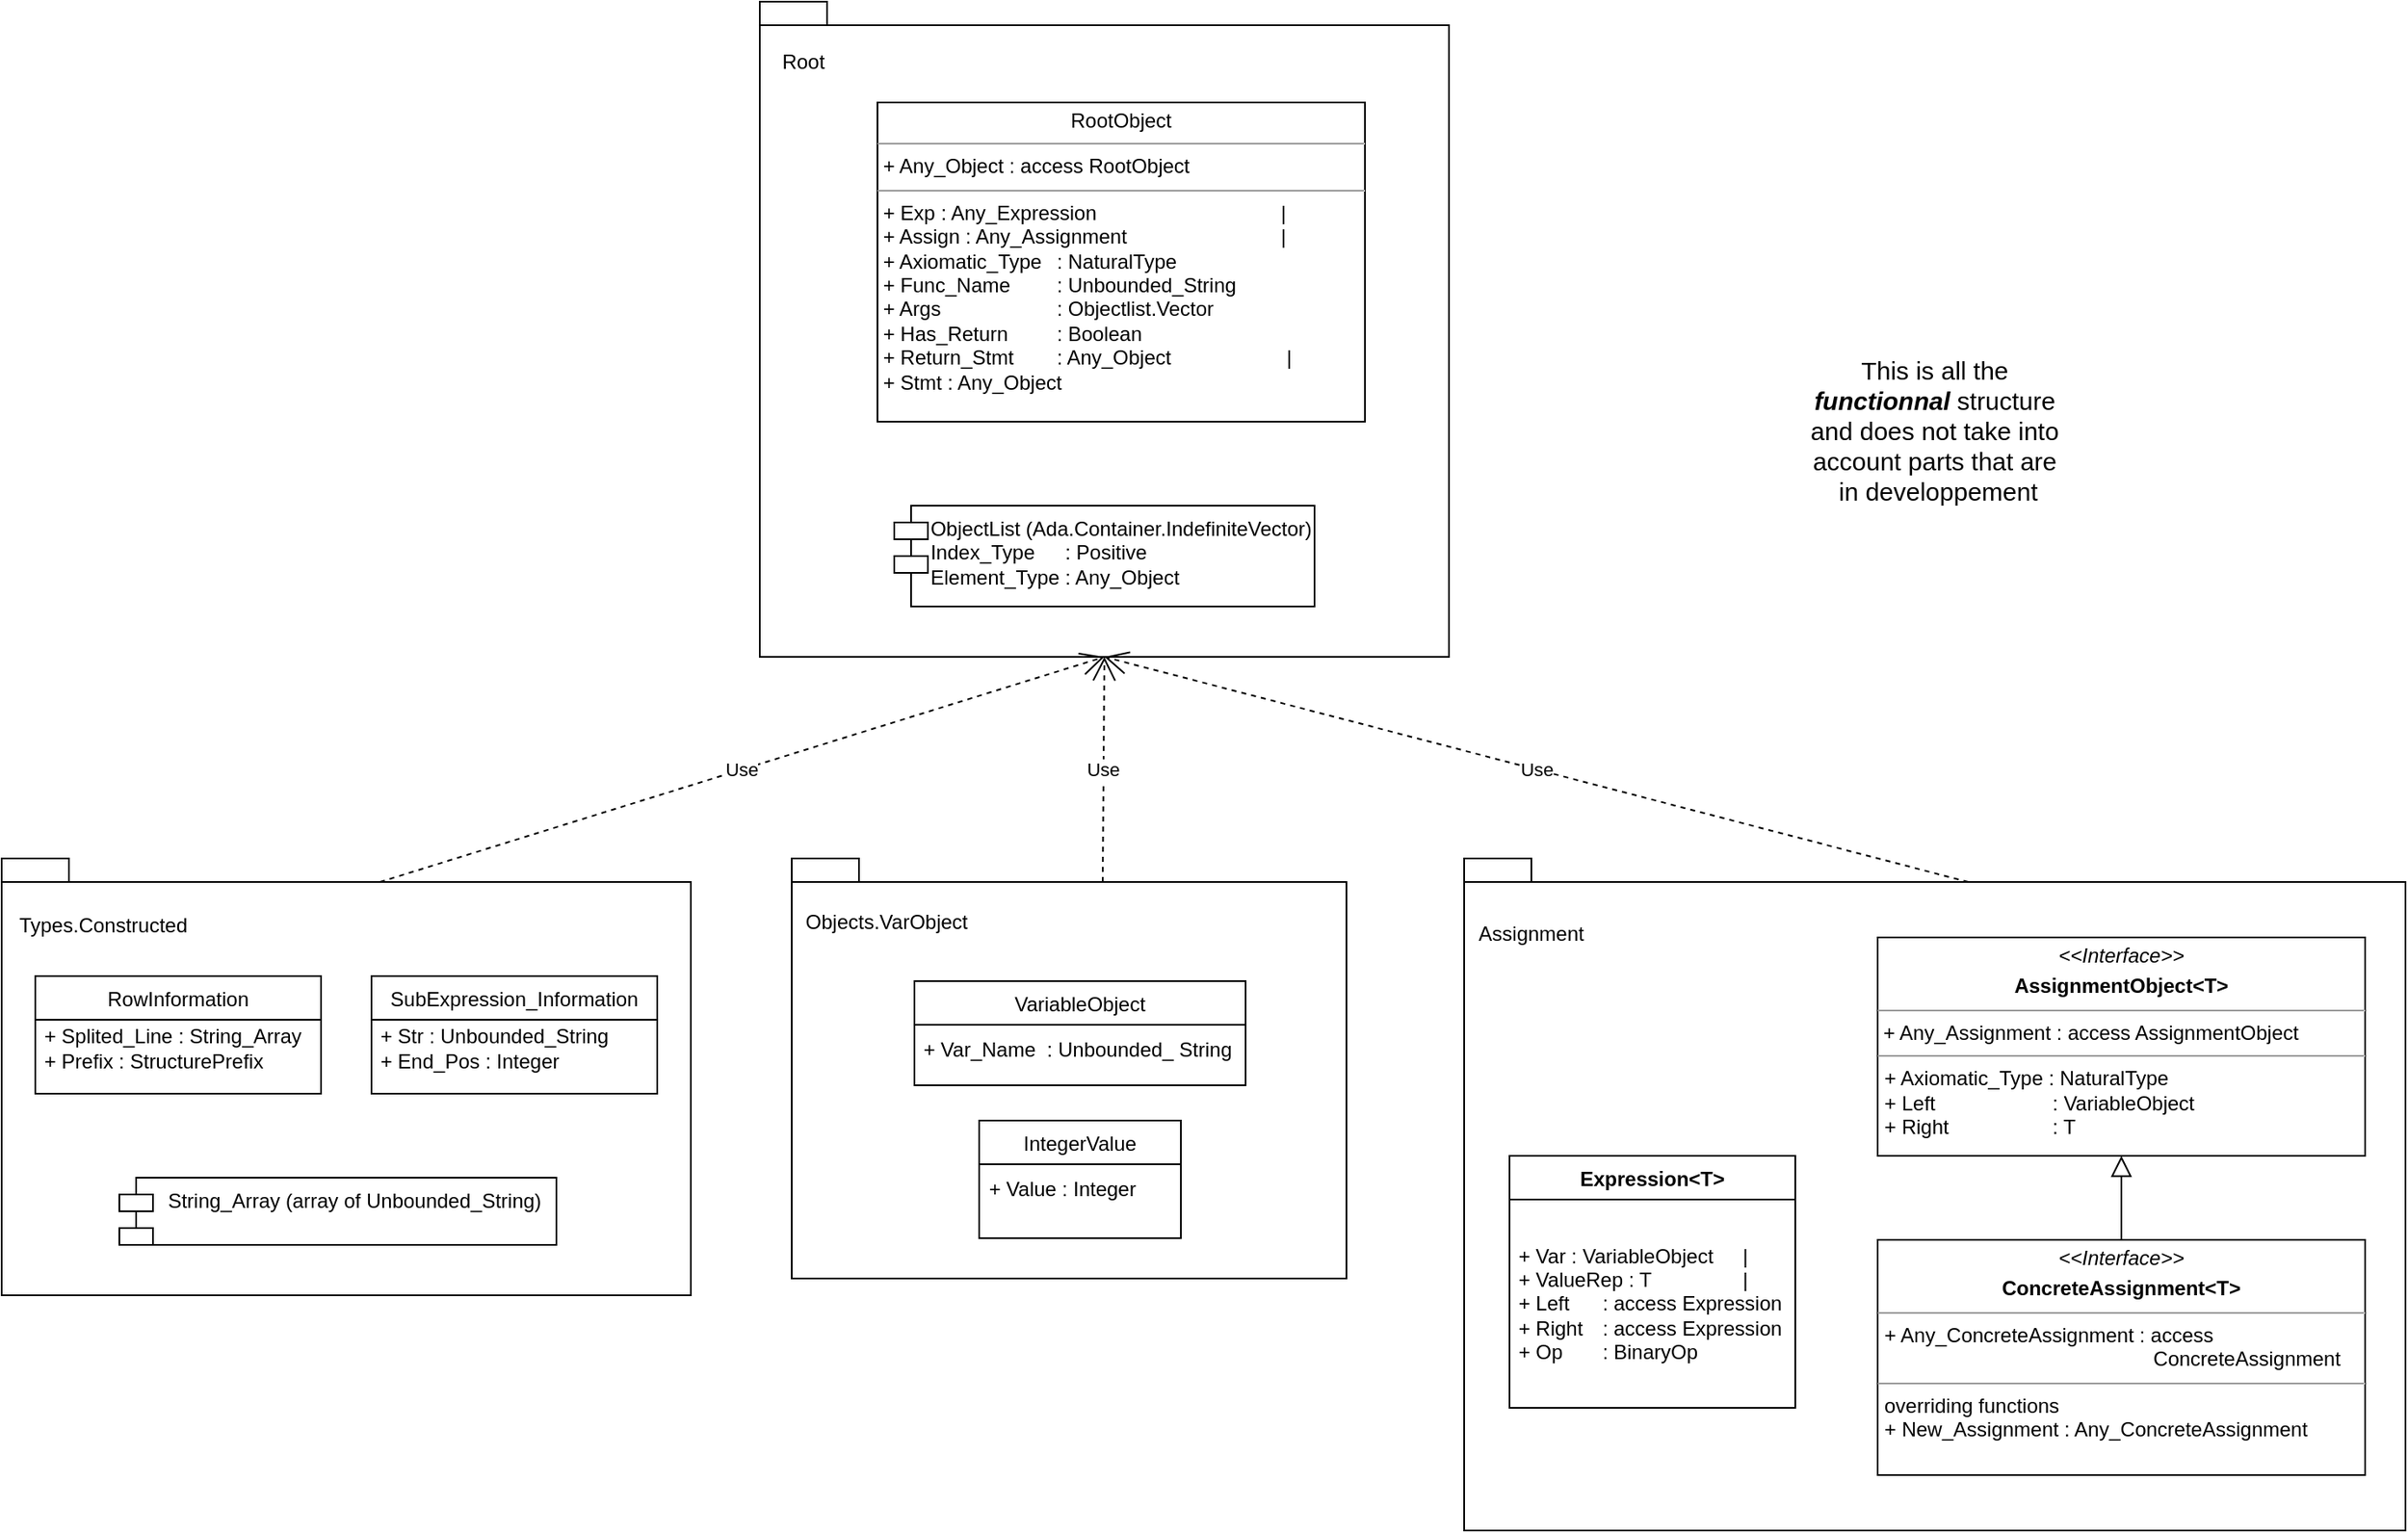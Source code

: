 <mxfile version="23.1.5" type="device">
  <diagram id="C5RBs43oDa-KdzZeNtuy" name="Page-1">
    <mxGraphModel dx="2261" dy="1905" grid="1" gridSize="10" guides="1" tooltips="1" connect="1" arrows="1" fold="1" page="1" pageScale="1" pageWidth="827" pageHeight="1169" math="0" shadow="0">
      <root>
        <mxCell id="WIyWlLk6GJQsqaUBKTNV-0" />
        <mxCell id="WIyWlLk6GJQsqaUBKTNV-1" parent="WIyWlLk6GJQsqaUBKTNV-0" />
        <mxCell id="4SX_cs-ivBIJtWo8Ka52-0" value="&lt;div&gt;&lt;font style=&quot;font-size: 15px;&quot;&gt;This is all the &lt;i&gt;&lt;br&gt;&lt;/i&gt;&lt;/font&gt;&lt;/div&gt;&lt;div&gt;&lt;font style=&quot;font-size: 15px;&quot;&gt;&lt;i&gt;&lt;b&gt;functionnal&lt;/b&gt;&lt;/i&gt; structure&lt;/font&gt;&lt;/div&gt;&lt;div&gt;&lt;font style=&quot;font-size: 15px;&quot;&gt;&amp;nbsp;and does not take into&amp;nbsp;&lt;/font&gt;&lt;/div&gt;&lt;div&gt;&lt;font style=&quot;font-size: 15px;&quot;&gt;account parts that are&lt;/font&gt;&lt;/div&gt;&lt;div&gt;&lt;font style=&quot;font-size: 15px;&quot;&gt;&amp;nbsp;in developpement&lt;br&gt;&lt;/font&gt;&lt;/div&gt;" style="text;html=1;strokeColor=none;fillColor=none;align=center;verticalAlign=middle;whiteSpace=wrap;rounded=0;" parent="WIyWlLk6GJQsqaUBKTNV-1" vertex="1">
          <mxGeometry x="360" y="170" width="180" height="130" as="geometry" />
        </mxCell>
        <mxCell id="jFYWI_0gsKg0YVmaHjyc-5" value="" style="group" vertex="1" connectable="0" parent="WIyWlLk6GJQsqaUBKTNV-1">
          <mxGeometry x="170" y="490" width="560" height="400" as="geometry" />
        </mxCell>
        <mxCell id="AUc6TRlIZnTsOmGpQpbI-6" value="" style="group;movable=1;resizable=1;rotatable=1;deletable=1;editable=1;locked=0;connectable=1;" parent="jFYWI_0gsKg0YVmaHjyc-5" vertex="1" connectable="0">
          <mxGeometry width="560" height="400" as="geometry" />
        </mxCell>
        <mxCell id="AUc6TRlIZnTsOmGpQpbI-4" value="" style="shape=folder;fontStyle=1;spacingTop=10;tabWidth=40;tabHeight=14;tabPosition=left;html=1;whiteSpace=wrap;" parent="AUc6TRlIZnTsOmGpQpbI-6" vertex="1">
          <mxGeometry width="560" height="400" as="geometry" />
        </mxCell>
        <mxCell id="AUc6TRlIZnTsOmGpQpbI-5" value="Assignment" style="text;html=1;align=center;verticalAlign=middle;whiteSpace=wrap;rounded=0;" parent="AUc6TRlIZnTsOmGpQpbI-6" vertex="1">
          <mxGeometry x="10" y="30" width="60" height="30" as="geometry" />
        </mxCell>
        <mxCell id="4SX_cs-ivBIJtWo8Ka52-19" value="&lt;p style=&quot;margin:0px;margin-top:4px;text-align:center;&quot;&gt;&lt;i&gt;&amp;lt;&amp;lt;Interface&amp;gt;&amp;gt;&lt;/i&gt;&lt;/p&gt;&lt;p style=&quot;margin:0px;margin-top:4px;text-align:center;&quot;&gt;&lt;b&gt;AssignmentObject&amp;lt;T&amp;gt;&lt;/b&gt;&lt;br&gt;&lt;/p&gt;&lt;hr size=&quot;1&quot;&gt;&amp;nbsp;+ Any_Assignment : access AssignmentObject&lt;br&gt;&lt;hr size=&quot;1&quot;&gt;&lt;p style=&quot;margin:0px;margin-left:4px;&quot;&gt;+ Axiomatic_Type : NaturalType&lt;br&gt;+ Left&lt;span style=&quot;white-space: pre;&quot;&gt;&#x9;&lt;/span&gt;&lt;span style=&quot;white-space: pre;&quot;&gt;&#x9;&lt;/span&gt;&amp;nbsp;&amp;nbsp;&amp;nbsp;&amp;nbsp;&amp;nbsp; : VariableObject&lt;/p&gt;&lt;p style=&quot;margin:0px;margin-left:4px;&quot;&gt;+ Right&lt;span style=&quot;white-space: pre;&quot;&gt;&#x9;&lt;/span&gt;&lt;span style=&quot;white-space: pre;&quot;&gt;&#x9;&lt;/span&gt;&amp;nbsp;&amp;nbsp;&amp;nbsp;&amp;nbsp;&amp;nbsp; : T&lt;br&gt;&lt;/p&gt;" style="verticalAlign=top;align=left;overflow=fill;fontSize=12;fontFamily=Helvetica;html=1;whiteSpace=wrap;movable=1;resizable=1;rotatable=1;deletable=1;editable=1;locked=0;connectable=1;" parent="jFYWI_0gsKg0YVmaHjyc-5" vertex="1">
          <mxGeometry x="246" y="47" width="290" height="130" as="geometry" />
        </mxCell>
        <mxCell id="4SX_cs-ivBIJtWo8Ka52-22" value="&lt;p style=&quot;margin:0px;margin-top:4px;text-align:center;&quot;&gt;&lt;i&gt;&amp;lt;&amp;lt;Interface&amp;gt;&amp;gt;&lt;/i&gt;&lt;/p&gt;&lt;p style=&quot;margin:0px;margin-top:4px;text-align:center;&quot;&gt;&lt;b&gt;ConcreteAssignment&amp;lt;T&amp;gt;&lt;/b&gt;&lt;br&gt;&lt;/p&gt;&lt;hr size=&quot;1&quot;&gt;&lt;p style=&quot;margin:0px;margin-left:4px;&quot;&gt;+ Any_ConcreteAssignment : access &lt;span style=&quot;white-space: pre;&quot;&gt;&#x9;&lt;/span&gt;&lt;span style=&quot;white-space: pre;&quot;&gt;&#x9;&lt;/span&gt;&lt;span style=&quot;white-space: pre;&quot;&gt;&#x9;&lt;/span&gt;&lt;span style=&quot;white-space: pre;&quot;&gt;&#x9;&lt;/span&gt;&lt;span style=&quot;white-space: pre;&quot;&gt;&#x9;&lt;/span&gt;&lt;span style=&quot;white-space: pre;&quot;&gt;&#x9;&lt;/span&gt;ConcreteAssignment&lt;br&gt;&lt;/p&gt;&lt;hr size=&quot;1&quot;&gt;&lt;p style=&quot;margin:0px;margin-left:4px;&quot;&gt;overriding functions&lt;br&gt;+ New_Assignment : Any_ConcreteAssignment&lt;br&gt;&lt;/p&gt;" style="verticalAlign=top;align=left;overflow=fill;fontSize=12;fontFamily=Helvetica;html=1;whiteSpace=wrap;movable=1;resizable=1;rotatable=1;deletable=1;editable=1;locked=0;connectable=1;" parent="jFYWI_0gsKg0YVmaHjyc-5" vertex="1">
          <mxGeometry x="246" y="227" width="290" height="140" as="geometry" />
        </mxCell>
        <mxCell id="AUc6TRlIZnTsOmGpQpbI-0" value="Expression&lt;T&gt;" style="swimlane;fontStyle=1;align=center;verticalAlign=top;childLayout=stackLayout;horizontal=1;startSize=26;horizontalStack=0;resizeParent=1;resizeLast=0;collapsible=1;marginBottom=0;rounded=0;shadow=0;strokeWidth=1;movable=1;resizable=1;rotatable=1;deletable=1;editable=1;locked=0;connectable=1;" parent="jFYWI_0gsKg0YVmaHjyc-5" vertex="1">
          <mxGeometry x="27" y="177" width="170" height="150" as="geometry">
            <mxRectangle x="130" y="380" width="160" height="26" as="alternateBounds" />
          </mxGeometry>
        </mxCell>
        <mxCell id="AUc6TRlIZnTsOmGpQpbI-1" value="&lt;div align=&quot;left&quot;&gt;&amp;nbsp;+ Var : VariableObject &lt;span style=&quot;white-space: pre;&quot;&gt;&#x9;&lt;/span&gt; |&lt;/div&gt;&lt;div align=&quot;left&quot;&gt;&amp;nbsp;+ ValueRep : T&lt;span style=&quot;white-space: pre;&quot;&gt;&#x9;&lt;/span&gt;&lt;span style=&quot;white-space: pre;&quot;&gt;&#x9;&lt;/span&gt; |&lt;/div&gt;&lt;div align=&quot;left&quot;&gt;&amp;nbsp;+ Left&lt;span style=&quot;white-space: pre;&quot;&gt;&#x9;&lt;/span&gt;: access Expression&lt;br&gt;&lt;/div&gt;&lt;div align=&quot;left&quot;&gt;&amp;nbsp;+ Right &lt;span style=&quot;white-space: pre;&quot;&gt;&#x9;&lt;/span&gt;: access Expression&lt;br&gt;&lt;/div&gt;&lt;div align=&quot;left&quot;&gt;&amp;nbsp;+ Op&amp;nbsp;&amp;nbsp;&amp;nbsp;&amp;nbsp; &lt;span style=&quot;white-space: pre;&quot;&gt;&#x9;&lt;/span&gt;: BinaryOp&lt;br&gt;&lt;/div&gt;" style="text;html=1;strokeColor=none;fillColor=none;align=left;verticalAlign=middle;whiteSpace=wrap;rounded=0;" parent="AUc6TRlIZnTsOmGpQpbI-0" vertex="1">
          <mxGeometry y="26" width="170" height="124" as="geometry" />
        </mxCell>
        <mxCell id="4SX_cs-ivBIJtWo8Ka52-21" value="" style="endArrow=block;endSize=10;endFill=0;shadow=0;strokeWidth=1;rounded=0;edgeStyle=elbowEdgeStyle;elbow=vertical;entryX=0.5;entryY=1;entryDx=0;entryDy=0;exitX=0.5;exitY=0;exitDx=0;exitDy=0;" parent="jFYWI_0gsKg0YVmaHjyc-5" source="4SX_cs-ivBIJtWo8Ka52-22" target="4SX_cs-ivBIJtWo8Ka52-19" edge="1">
          <mxGeometry width="160" relative="1" as="geometry">
            <mxPoint x="539" y="620" as="sourcePoint" />
            <mxPoint x="549" y="550" as="targetPoint" />
          </mxGeometry>
        </mxCell>
        <mxCell id="jFYWI_0gsKg0YVmaHjyc-7" value="" style="group" vertex="1" connectable="0" parent="WIyWlLk6GJQsqaUBKTNV-1">
          <mxGeometry x="-230" y="490" width="330" height="250" as="geometry" />
        </mxCell>
        <mxCell id="jFYWI_0gsKg0YVmaHjyc-6" value="VarObject" style="text;html=1;align=center;verticalAlign=middle;whiteSpace=wrap;rounded=0;" vertex="1" parent="jFYWI_0gsKg0YVmaHjyc-7">
          <mxGeometry x="13" y="29" width="60" height="30" as="geometry" />
        </mxCell>
        <mxCell id="jFYWI_0gsKg0YVmaHjyc-41" value="" style="group" vertex="1" connectable="0" parent="jFYWI_0gsKg0YVmaHjyc-7">
          <mxGeometry width="330" height="250" as="geometry" />
        </mxCell>
        <mxCell id="jFYWI_0gsKg0YVmaHjyc-4" value="" style="shape=folder;fontStyle=1;spacingTop=10;tabWidth=40;tabHeight=14;tabPosition=left;html=1;whiteSpace=wrap;" vertex="1" parent="jFYWI_0gsKg0YVmaHjyc-41">
          <mxGeometry width="330" height="250" as="geometry" />
        </mxCell>
        <mxCell id="VWhAbEDihCI9PPLAEe9m-2" value="VariableObject" style="swimlane;fontStyle=0;align=center;verticalAlign=top;childLayout=stackLayout;horizontal=1;startSize=26;horizontalStack=0;resizeParent=1;resizeLast=0;collapsible=1;marginBottom=0;rounded=0;shadow=0;strokeWidth=1;" parent="jFYWI_0gsKg0YVmaHjyc-41" vertex="1">
          <mxGeometry x="73" y="73" width="197" height="62" as="geometry">
            <mxRectangle x="130" y="380" width="160" height="26" as="alternateBounds" />
          </mxGeometry>
        </mxCell>
        <mxCell id="VWhAbEDihCI9PPLAEe9m-12" value="&amp;nbsp;+ Var_Name&amp;nbsp; : Unbounded_ String" style="text;html=1;strokeColor=none;fillColor=none;align=left;verticalAlign=middle;whiteSpace=wrap;rounded=0;container=0;" parent="VWhAbEDihCI9PPLAEe9m-2" vertex="1">
          <mxGeometry y="26" width="197" height="30" as="geometry" />
        </mxCell>
        <mxCell id="VWhAbEDihCI9PPLAEe9m-6" value="IntegerValue" style="swimlane;fontStyle=0;align=center;verticalAlign=top;childLayout=stackLayout;horizontal=1;startSize=26;horizontalStack=0;resizeParent=1;resizeLast=0;collapsible=1;marginBottom=0;rounded=0;shadow=0;strokeWidth=1;container=0;" parent="jFYWI_0gsKg0YVmaHjyc-41" vertex="1">
          <mxGeometry x="111.5" y="156" width="120" height="70" as="geometry">
            <mxRectangle x="130" y="380" width="160" height="26" as="alternateBounds" />
          </mxGeometry>
        </mxCell>
        <mxCell id="VWhAbEDihCI9PPLAEe9m-13" value="&lt;div align=&quot;left&quot;&gt;&amp;nbsp;+ Value : Integer&lt;/div&gt;" style="text;html=1;strokeColor=none;fillColor=none;align=left;verticalAlign=middle;whiteSpace=wrap;rounded=0;" parent="VWhAbEDihCI9PPLAEe9m-6" vertex="1">
          <mxGeometry y="26" width="120" height="30" as="geometry" />
        </mxCell>
        <mxCell id="jFYWI_0gsKg0YVmaHjyc-42" value="Objects.VarObject" style="text;html=1;align=center;verticalAlign=middle;whiteSpace=wrap;rounded=0;" vertex="1" parent="jFYWI_0gsKg0YVmaHjyc-41">
          <mxGeometry x="13" y="23" width="87" height="30" as="geometry" />
        </mxCell>
        <mxCell id="jFYWI_0gsKg0YVmaHjyc-18" value="" style="group" vertex="1" connectable="0" parent="WIyWlLk6GJQsqaUBKTNV-1">
          <mxGeometry x="-253" y="-20" width="414" height="390" as="geometry" />
        </mxCell>
        <mxCell id="jFYWI_0gsKg0YVmaHjyc-15" value="package" style="shape=folder;fontStyle=1;spacingTop=10;tabWidth=40;tabHeight=14;tabPosition=left;html=1;whiteSpace=wrap;" vertex="1" parent="jFYWI_0gsKg0YVmaHjyc-18">
          <mxGeometry x="4" width="410" height="390" as="geometry" />
        </mxCell>
        <mxCell id="jFYWI_0gsKg0YVmaHjyc-14" value="&lt;p style=&quot;margin:0px;margin-top:4px;text-align:center;&quot;&gt;RootObject&lt;br&gt;&lt;/p&gt;&lt;hr size=&quot;1&quot;&gt;&amp;nbsp;+ Any_Object : access RootObject&lt;br&gt;&lt;hr size=&quot;1&quot;&gt;&amp;nbsp;+ Exp : Any_Expression &lt;span style=&quot;white-space: pre;&quot;&gt;&#x9;&lt;/span&gt;&lt;span style=&quot;white-space: pre;&quot;&gt;&#x9;&lt;/span&gt;&lt;span style=&quot;white-space: pre;&quot;&gt;&#x9;&lt;/span&gt;&lt;span style=&quot;white-space: pre;&quot;&gt;&#x9;&lt;/span&gt;|&lt;br&gt;&amp;nbsp;+ Assign : Any_Assignment &lt;span style=&quot;white-space: pre;&quot;&gt;&#x9;&lt;/span&gt;&lt;span style=&quot;white-space: pre;&quot;&gt;&#x9;&lt;/span&gt;&lt;span style=&quot;white-space: pre;&quot;&gt;&#x9;&lt;/span&gt;&lt;span style=&quot;white-space: pre;&quot;&gt;&#x9;&lt;/span&gt;| &lt;br&gt;&amp;nbsp;+ Axiomatic_Type &lt;span style=&quot;white-space: pre;&quot;&gt;&#x9;&lt;/span&gt;: NaturalType&lt;br&gt;&amp;nbsp;+ Func_Name &lt;span style=&quot;white-space: pre;&quot;&gt;&#x9;&lt;/span&gt;: Unbounded_String&lt;br&gt;&amp;nbsp;+ Args &lt;span style=&quot;white-space: pre;&quot;&gt;&#x9;&lt;/span&gt;&lt;span style=&quot;white-space: pre;&quot;&gt;&#x9;&lt;/span&gt;&lt;span style=&quot;white-space: pre;&quot;&gt;&#x9;&lt;/span&gt;: Objectlist.Vector&lt;br&gt;&amp;nbsp;+ Has_Return &lt;span style=&quot;white-space: pre;&quot;&gt;&#x9;&lt;/span&gt;: Boolean&lt;br&gt;&amp;nbsp;+ Return_Stmt &lt;span style=&quot;white-space: pre;&quot;&gt;&#x9;&lt;/span&gt;: Any_Object&lt;span style=&quot;white-space: pre;&quot;&gt;&#x9;&lt;/span&gt;&lt;span style=&quot;white-space: pre;&quot;&gt;&#x9;&lt;/span&gt;&lt;span style=&quot;white-space: pre;&quot;&gt;&#x9;&lt;/span&gt; |&lt;br&gt;&amp;nbsp;+ Stmt : Any_Object" style="verticalAlign=top;align=left;overflow=fill;fontSize=12;fontFamily=Helvetica;html=1;whiteSpace=wrap;movable=1;resizable=1;rotatable=1;deletable=1;editable=1;locked=0;connectable=1;" vertex="1" parent="jFYWI_0gsKg0YVmaHjyc-18">
          <mxGeometry x="74" y="60" width="290" height="190" as="geometry" />
        </mxCell>
        <mxCell id="jFYWI_0gsKg0YVmaHjyc-16" value="ObjectList (Ada.Container.IndefiniteVector)&lt;br&gt;&lt;div align=&quot;left&quot;&gt;Index_Type &lt;span style=&quot;white-space: pre;&quot;&gt;&#x9;&lt;/span&gt;: Positive&lt;br&gt;Element_Type : Any_Object&lt;br&gt;&lt;/div&gt;" style="shape=module;align=left;spacingLeft=20;align=center;verticalAlign=top;whiteSpace=wrap;html=1;" vertex="1" parent="jFYWI_0gsKg0YVmaHjyc-18">
          <mxGeometry x="84" y="300" width="250" height="60" as="geometry" />
        </mxCell>
        <mxCell id="jFYWI_0gsKg0YVmaHjyc-17" value="Root" style="text;html=1;align=center;verticalAlign=middle;whiteSpace=wrap;rounded=0;" vertex="1" parent="jFYWI_0gsKg0YVmaHjyc-18">
          <mxGeometry y="26" width="60" height="20" as="geometry" />
        </mxCell>
        <mxCell id="jFYWI_0gsKg0YVmaHjyc-19" value="Use" style="endArrow=open;endSize=12;dashed=1;html=1;rounded=0;exitX=0;exitY=0;exitDx=300;exitDy=14;exitPerimeter=0;entryX=0.5;entryY=1;entryDx=0;entryDy=0;entryPerimeter=0;" edge="1" parent="WIyWlLk6GJQsqaUBKTNV-1" source="AUc6TRlIZnTsOmGpQpbI-4" target="jFYWI_0gsKg0YVmaHjyc-15">
          <mxGeometry width="160" relative="1" as="geometry">
            <mxPoint x="210" y="380" as="sourcePoint" />
            <mxPoint x="-50" y="380" as="targetPoint" />
          </mxGeometry>
        </mxCell>
        <mxCell id="jFYWI_0gsKg0YVmaHjyc-20" value="Use" style="endArrow=open;endSize=12;dashed=1;html=1;rounded=0;exitX=0;exitY=0;exitDx=185;exitDy=14;exitPerimeter=0;entryX=0.5;entryY=1;entryDx=0;entryDy=0;entryPerimeter=0;" edge="1" parent="WIyWlLk6GJQsqaUBKTNV-1" source="jFYWI_0gsKg0YVmaHjyc-4" target="jFYWI_0gsKg0YVmaHjyc-15">
          <mxGeometry width="160" relative="1" as="geometry">
            <mxPoint x="210" y="380" as="sourcePoint" />
            <mxPoint x="370" y="380" as="targetPoint" />
          </mxGeometry>
        </mxCell>
        <mxCell id="jFYWI_0gsKg0YVmaHjyc-39" value="" style="group" vertex="1" connectable="0" parent="WIyWlLk6GJQsqaUBKTNV-1">
          <mxGeometry x="-700" y="490" width="410" height="260" as="geometry" />
        </mxCell>
        <mxCell id="jFYWI_0gsKg0YVmaHjyc-21" value="" style="shape=folder;fontStyle=1;spacingTop=10;tabWidth=40;tabHeight=14;tabPosition=left;html=1;whiteSpace=wrap;" vertex="1" parent="jFYWI_0gsKg0YVmaHjyc-39">
          <mxGeometry width="410" height="260" as="geometry" />
        </mxCell>
        <mxCell id="jFYWI_0gsKg0YVmaHjyc-31" value="RowInformation" style="swimlane;fontStyle=0;align=center;verticalAlign=top;childLayout=stackLayout;horizontal=1;startSize=26;horizontalStack=0;resizeParent=1;resizeLast=0;collapsible=1;marginBottom=0;rounded=0;shadow=0;strokeWidth=1;" vertex="1" parent="jFYWI_0gsKg0YVmaHjyc-39">
          <mxGeometry x="20" y="70" width="170" height="70" as="geometry">
            <mxRectangle x="130" y="380" width="160" height="26" as="alternateBounds" />
          </mxGeometry>
        </mxCell>
        <mxCell id="jFYWI_0gsKg0YVmaHjyc-32" value="&lt;div align=&quot;left&quot;&gt;&amp;nbsp;+ Splited_Line : String_Array &lt;br&gt;&amp;nbsp;+ Prefix : StructurePrefix&lt;/div&gt;" style="text;html=1;strokeColor=none;fillColor=none;align=left;verticalAlign=middle;whiteSpace=wrap;rounded=0;" vertex="1" parent="jFYWI_0gsKg0YVmaHjyc-31">
          <mxGeometry y="26" width="170" height="34" as="geometry" />
        </mxCell>
        <mxCell id="jFYWI_0gsKg0YVmaHjyc-34" value="SubExpression_Information" style="swimlane;fontStyle=0;align=center;verticalAlign=top;childLayout=stackLayout;horizontal=1;startSize=26;horizontalStack=0;resizeParent=1;resizeLast=0;collapsible=1;marginBottom=0;rounded=0;shadow=0;strokeWidth=1;" vertex="1" parent="jFYWI_0gsKg0YVmaHjyc-39">
          <mxGeometry x="220" y="70" width="170" height="70" as="geometry">
            <mxRectangle x="130" y="380" width="160" height="26" as="alternateBounds" />
          </mxGeometry>
        </mxCell>
        <mxCell id="jFYWI_0gsKg0YVmaHjyc-35" value="&amp;nbsp;+ Str : Unbounded_String&lt;br&gt;&amp;nbsp;+ End_Pos : Integer" style="text;html=1;strokeColor=none;fillColor=none;align=left;verticalAlign=middle;whiteSpace=wrap;rounded=0;" vertex="1" parent="jFYWI_0gsKg0YVmaHjyc-34">
          <mxGeometry y="26" width="170" height="34" as="geometry" />
        </mxCell>
        <mxCell id="jFYWI_0gsKg0YVmaHjyc-37" value="String_Array (array of Unbounded_String)" style="shape=module;align=left;spacingLeft=20;align=center;verticalAlign=top;whiteSpace=wrap;html=1;" vertex="1" parent="jFYWI_0gsKg0YVmaHjyc-39">
          <mxGeometry x="70" y="190" width="260" height="40" as="geometry" />
        </mxCell>
        <mxCell id="jFYWI_0gsKg0YVmaHjyc-38" value="Types.Constructed" style="text;html=1;align=center;verticalAlign=middle;whiteSpace=wrap;rounded=0;" vertex="1" parent="jFYWI_0gsKg0YVmaHjyc-39">
          <mxGeometry x="1" y="25" width="119" height="30" as="geometry" />
        </mxCell>
        <mxCell id="jFYWI_0gsKg0YVmaHjyc-40" value="Use" style="endArrow=open;endSize=12;dashed=1;html=1;rounded=0;exitX=0;exitY=0;exitDx=225;exitDy=14;exitPerimeter=0;entryX=0.5;entryY=1;entryDx=0;entryDy=0;entryPerimeter=0;" edge="1" parent="WIyWlLk6GJQsqaUBKTNV-1" source="jFYWI_0gsKg0YVmaHjyc-21" target="jFYWI_0gsKg0YVmaHjyc-15">
          <mxGeometry width="160" relative="1" as="geometry">
            <mxPoint x="-50" y="380" as="sourcePoint" />
            <mxPoint x="-290" y="430" as="targetPoint" />
          </mxGeometry>
        </mxCell>
      </root>
    </mxGraphModel>
  </diagram>
</mxfile>
